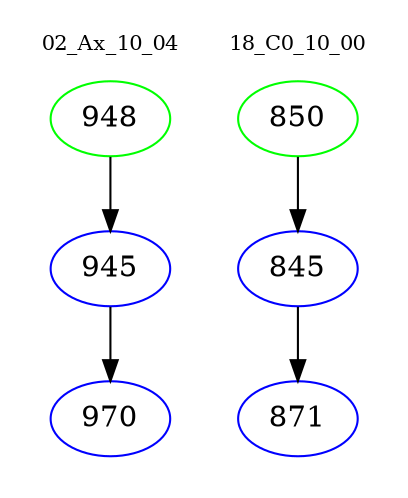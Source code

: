 digraph{
subgraph cluster_0 {
color = white
label = "02_Ax_10_04";
fontsize=10;
T0_948 [label="948", color="green"]
T0_948 -> T0_945 [color="black"]
T0_945 [label="945", color="blue"]
T0_945 -> T0_970 [color="black"]
T0_970 [label="970", color="blue"]
}
subgraph cluster_1 {
color = white
label = "18_C0_10_00";
fontsize=10;
T1_850 [label="850", color="green"]
T1_850 -> T1_845 [color="black"]
T1_845 [label="845", color="blue"]
T1_845 -> T1_871 [color="black"]
T1_871 [label="871", color="blue"]
}
}
